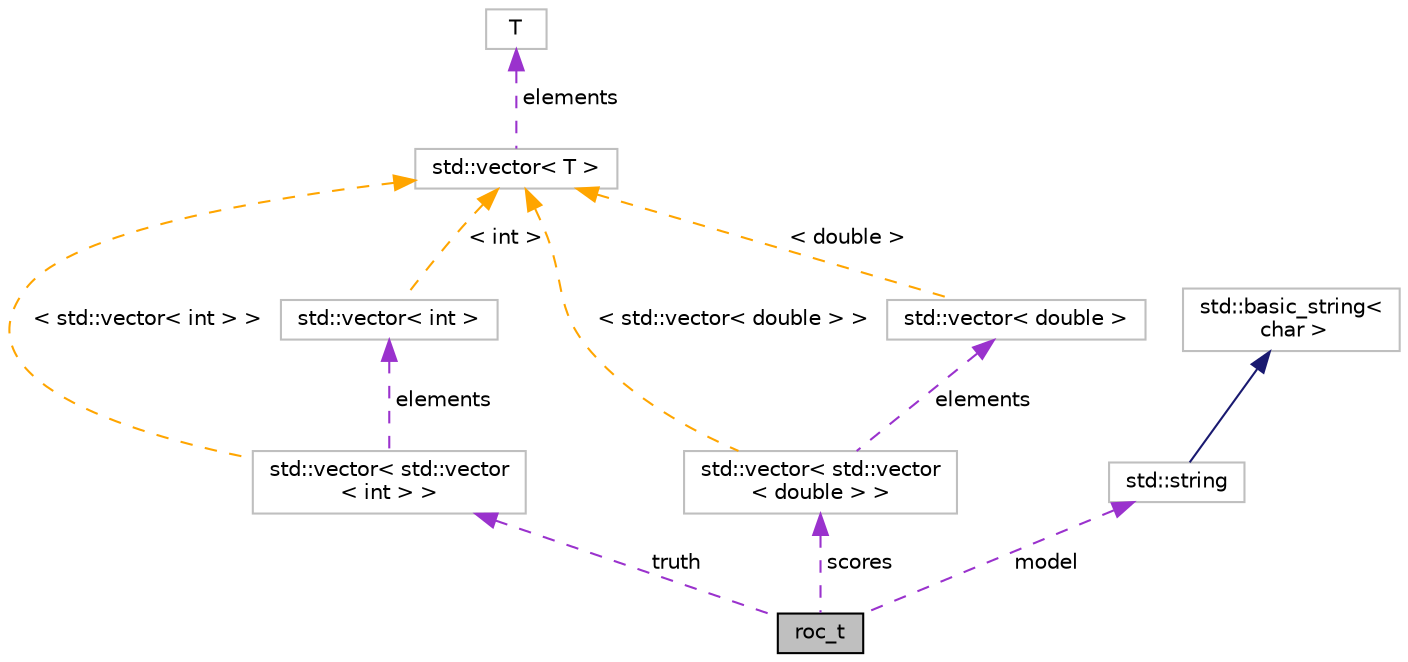 digraph "roc_t"
{
 // INTERACTIVE_SVG=YES
 // LATEX_PDF_SIZE
  edge [fontname="Helvetica",fontsize="10",labelfontname="Helvetica",labelfontsize="10"];
  node [fontname="Helvetica",fontsize="10",shape=record];
  Node1 [label="roc_t",height=0.2,width=0.4,color="black", fillcolor="grey75", style="filled", fontcolor="black",tooltip="Structure for storing Receiver Operating Characteristic (ROC) curve data."];
  Node2 -> Node1 [dir="back",color="darkorchid3",fontsize="10",style="dashed",label=" truth" ,fontname="Helvetica"];
  Node2 [label="std::vector\< std::vector\l\< int \> \>",height=0.2,width=0.4,color="grey75", fillcolor="white", style="filled",tooltip=" "];
  Node3 -> Node2 [dir="back",color="darkorchid3",fontsize="10",style="dashed",label=" elements" ,fontname="Helvetica"];
  Node3 [label="std::vector\< int \>",height=0.2,width=0.4,color="grey75", fillcolor="white", style="filled",tooltip=" "];
  Node4 -> Node3 [dir="back",color="orange",fontsize="10",style="dashed",label=" \< int \>" ,fontname="Helvetica"];
  Node4 [label="std::vector\< T \>",height=0.2,width=0.4,color="grey75", fillcolor="white", style="filled",tooltip="STL class."];
  Node5 -> Node4 [dir="back",color="darkorchid3",fontsize="10",style="dashed",label=" elements" ,fontname="Helvetica"];
  Node5 [label="T",height=0.2,width=0.4,color="grey75", fillcolor="white", style="filled",tooltip=" "];
  Node4 -> Node2 [dir="back",color="orange",fontsize="10",style="dashed",label=" \< std::vector\< int \> \>" ,fontname="Helvetica"];
  Node6 -> Node1 [dir="back",color="darkorchid3",fontsize="10",style="dashed",label=" scores" ,fontname="Helvetica"];
  Node6 [label="std::vector\< std::vector\l\< double \> \>",height=0.2,width=0.4,color="grey75", fillcolor="white", style="filled",tooltip=" "];
  Node7 -> Node6 [dir="back",color="darkorchid3",fontsize="10",style="dashed",label=" elements" ,fontname="Helvetica"];
  Node7 [label="std::vector\< double \>",height=0.2,width=0.4,color="grey75", fillcolor="white", style="filled",tooltip=" "];
  Node4 -> Node7 [dir="back",color="orange",fontsize="10",style="dashed",label=" \< double \>" ,fontname="Helvetica"];
  Node4 -> Node6 [dir="back",color="orange",fontsize="10",style="dashed",label=" \< std::vector\< double \> \>" ,fontname="Helvetica"];
  Node8 -> Node1 [dir="back",color="darkorchid3",fontsize="10",style="dashed",label=" model" ,fontname="Helvetica"];
  Node8 [label="std::string",height=0.2,width=0.4,color="grey75", fillcolor="white", style="filled",tooltip="STL class."];
  Node9 -> Node8 [dir="back",color="midnightblue",fontsize="10",style="solid",fontname="Helvetica"];
  Node9 [label="std::basic_string\<\l char \>",height=0.2,width=0.4,color="grey75", fillcolor="white", style="filled",tooltip="STL class."];
}
